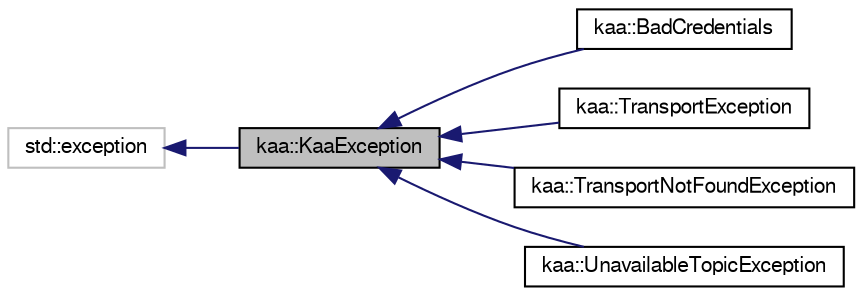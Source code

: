 digraph "kaa::KaaException"
{
  bgcolor="transparent";
  edge [fontname="FreeSans",fontsize="10",labelfontname="FreeSans",labelfontsize="10"];
  node [fontname="FreeSans",fontsize="10",shape=record];
  rankdir="LR";
  Node1 [label="kaa::KaaException",height=0.2,width=0.4,color="black", fillcolor="grey75", style="filled" fontcolor="black"];
  Node2 -> Node1 [dir="back",color="midnightblue",fontsize="10",style="solid",fontname="FreeSans"];
  Node2 [label="std::exception",height=0.2,width=0.4,color="grey75",tooltip="STL class. "];
  Node1 -> Node3 [dir="back",color="midnightblue",fontsize="10",style="solid",fontname="FreeSans"];
  Node3 [label="kaa::BadCredentials",height=0.2,width=0.4,color="black",URL="$classkaa_1_1BadCredentials.html",tooltip="The exception is thrown to indicate that something is wrong with the input identification data..."];
  Node1 -> Node4 [dir="back",color="midnightblue",fontsize="10",style="solid",fontname="FreeSans"];
  Node4 [label="kaa::TransportException",height=0.2,width=0.4,color="black",URL="$classkaa_1_1TransportException.html"];
  Node1 -> Node5 [dir="back",color="midnightblue",fontsize="10",style="solid",fontname="FreeSans"];
  Node5 [label="kaa::TransportNotFoundException",height=0.2,width=0.4,color="black",URL="$classkaa_1_1TransportNotFoundException.html",tooltip="The exception is thrown to indicate that Kaa SDK isn&#39;t fully initialized. "];
  Node1 -> Node6 [dir="back",color="midnightblue",fontsize="10",style="solid",fontname="FreeSans"];
  Node6 [label="kaa::UnavailableTopicException",height=0.2,width=0.4,color="black",URL="$classkaa_1_1UnavailableTopicException.html"];
}

